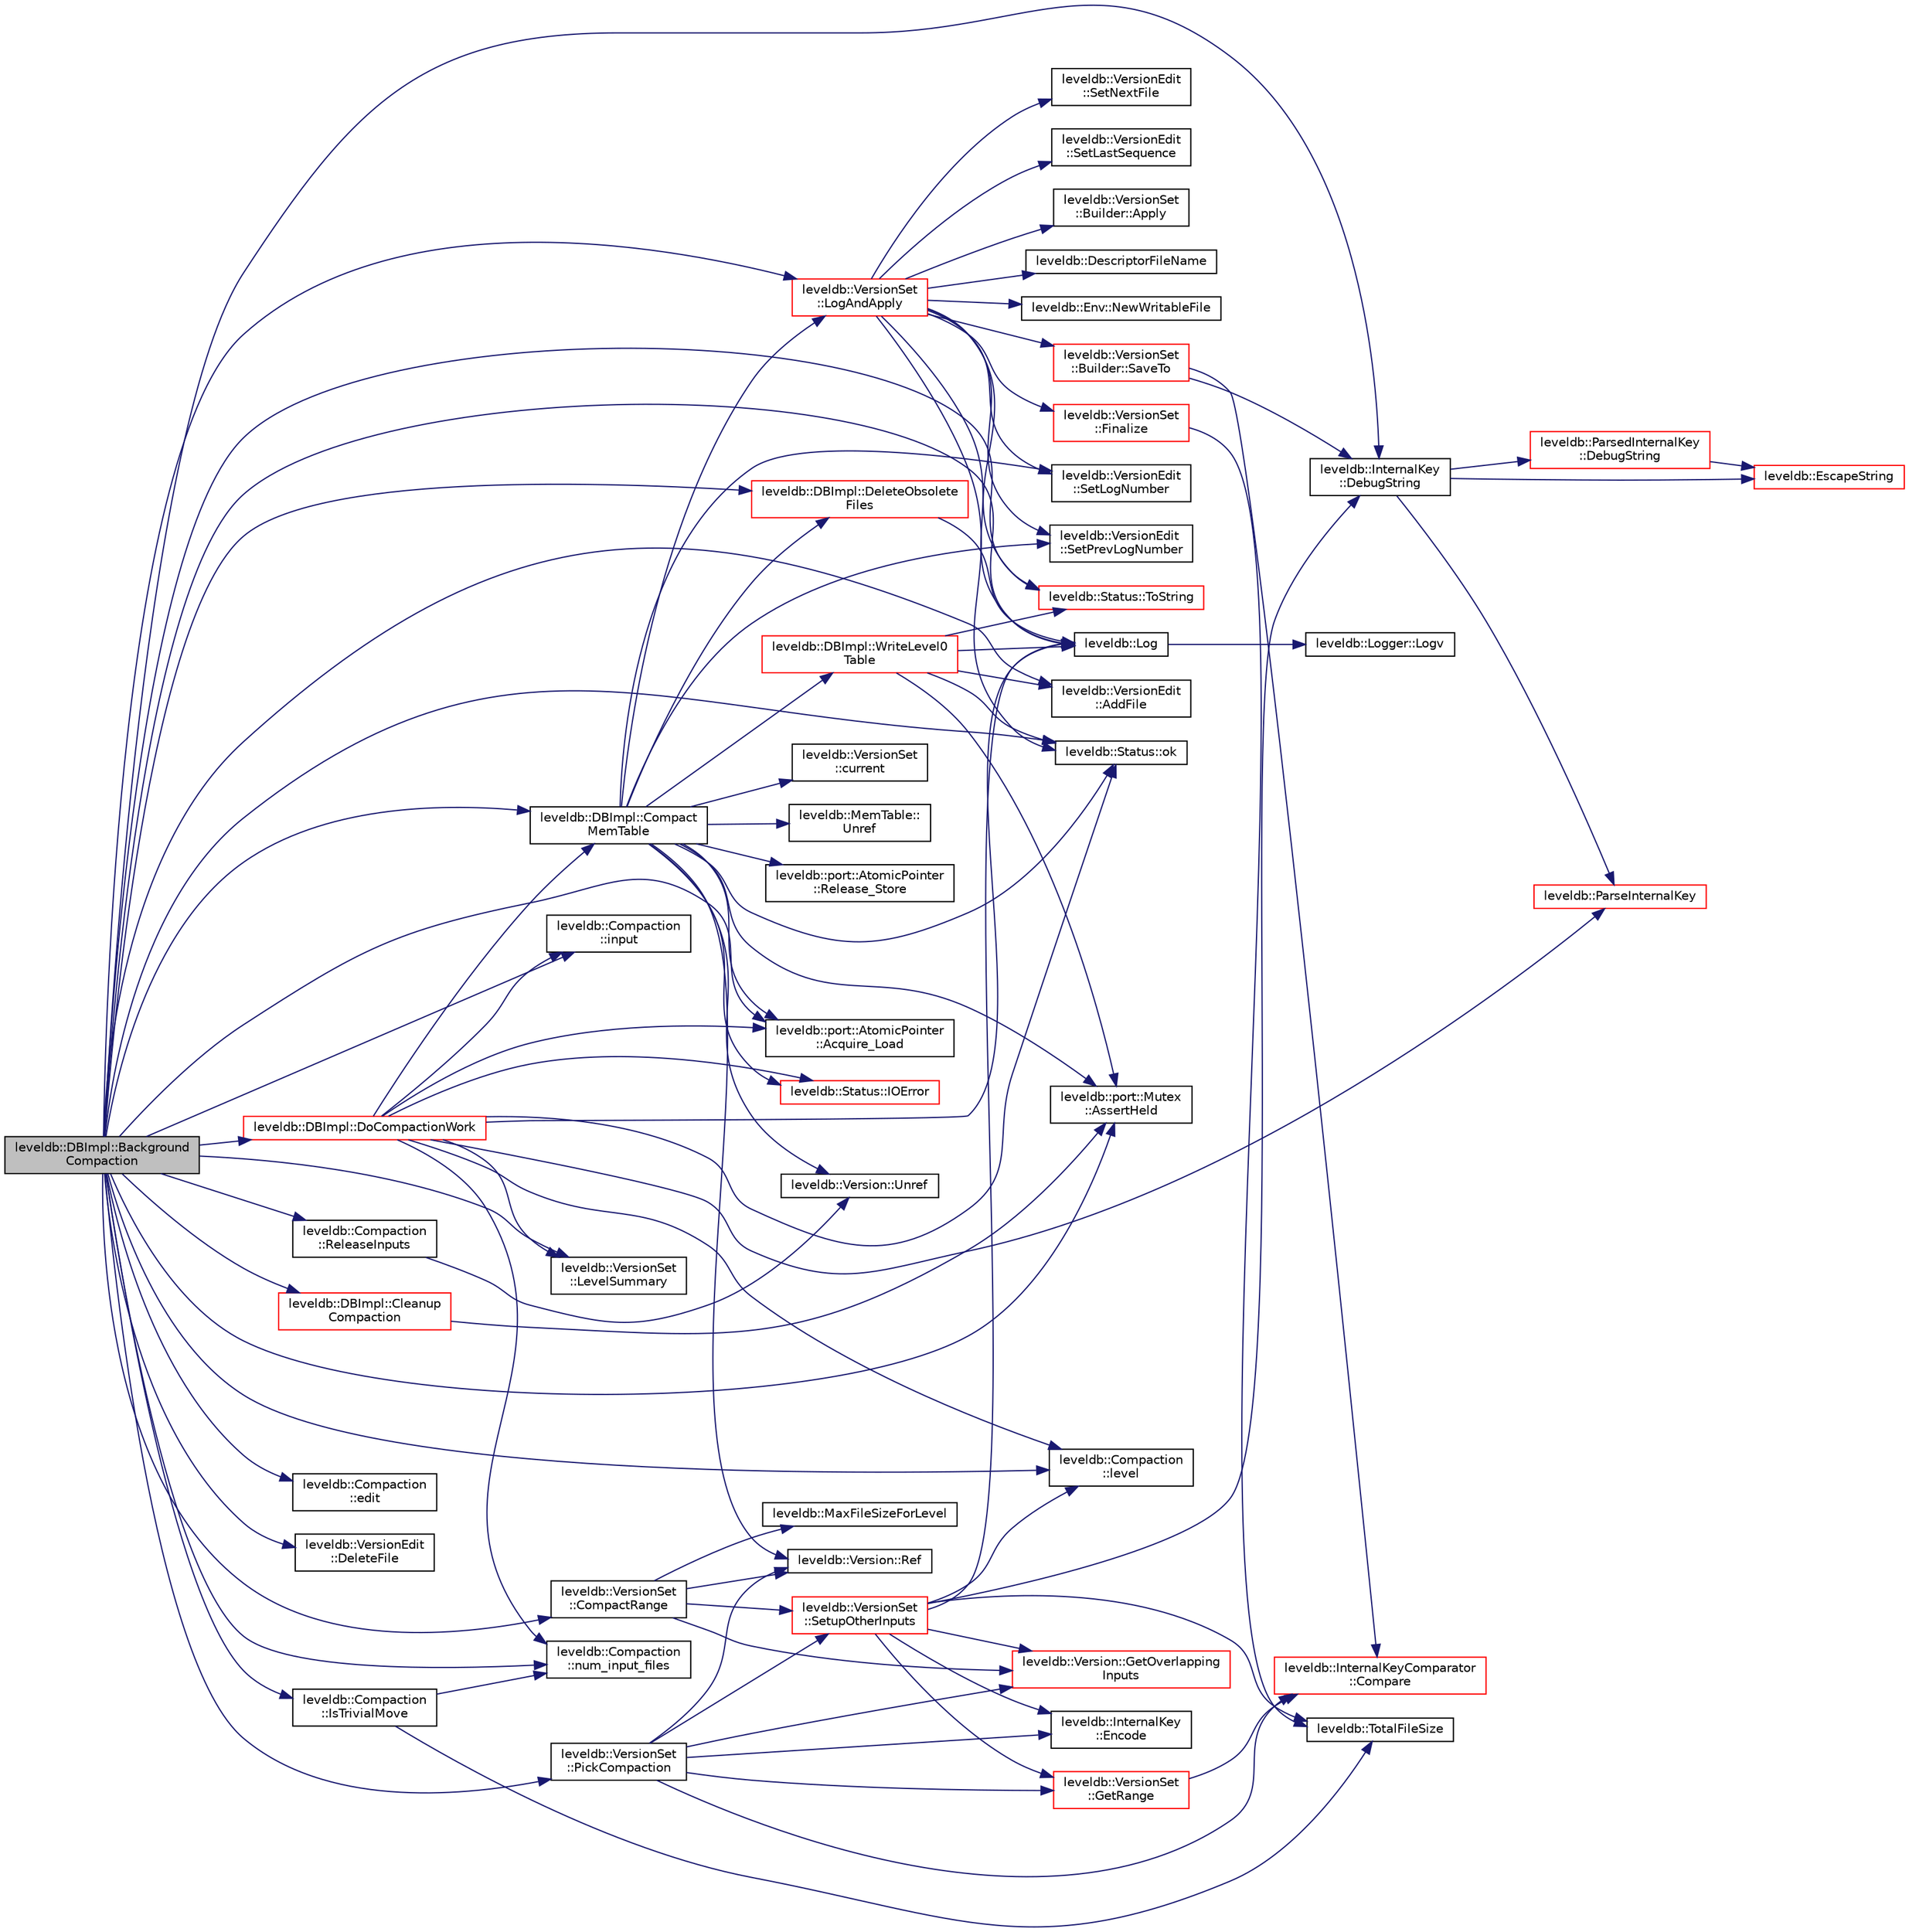 digraph "leveldb::DBImpl::BackgroundCompaction"
{
  edge [fontname="Helvetica",fontsize="10",labelfontname="Helvetica",labelfontsize="10"];
  node [fontname="Helvetica",fontsize="10",shape=record];
  rankdir="LR";
  Node1 [label="leveldb::DBImpl::Background\lCompaction",height=0.2,width=0.4,color="black", fillcolor="grey75", style="filled" fontcolor="black"];
  Node1 -> Node2 [color="midnightblue",fontsize="10",style="solid"];
  Node2 [label="leveldb::port::Mutex\l::AssertHeld",height=0.2,width=0.4,color="black", fillcolor="white", style="filled",URL="$classleveldb_1_1port_1_1_mutex.html#a9793393529f59bbb4adaf152bbbab42c"];
  Node1 -> Node3 [color="midnightblue",fontsize="10",style="solid"];
  Node3 [label="leveldb::DBImpl::Compact\lMemTable",height=0.2,width=0.4,color="black", fillcolor="white", style="filled",URL="$classleveldb_1_1_d_b_impl.html#affe08e583b60dc854760d60f63db9364"];
  Node3 -> Node2 [color="midnightblue",fontsize="10",style="solid"];
  Node3 -> Node4 [color="midnightblue",fontsize="10",style="solid"];
  Node4 [label="leveldb::VersionSet\l::current",height=0.2,width=0.4,color="black", fillcolor="white", style="filled",URL="$classleveldb_1_1_version_set.html#a500747b987e66c51116287f26cfd028c"];
  Node3 -> Node5 [color="midnightblue",fontsize="10",style="solid"];
  Node5 [label="leveldb::Version::Ref",height=0.2,width=0.4,color="black", fillcolor="white", style="filled",URL="$classleveldb_1_1_version.html#ad237b446c7f7d9e63c4b7c162d6f0064"];
  Node3 -> Node6 [color="midnightblue",fontsize="10",style="solid"];
  Node6 [label="leveldb::DBImpl::WriteLevel0\lTable",height=0.2,width=0.4,color="red", fillcolor="white", style="filled",URL="$classleveldb_1_1_d_b_impl.html#a6b1b87947df08e63ea9389722f943943"];
  Node6 -> Node2 [color="midnightblue",fontsize="10",style="solid"];
  Node6 -> Node7 [color="midnightblue",fontsize="10",style="solid"];
  Node7 [label="leveldb::Log",height=0.2,width=0.4,color="black", fillcolor="white", style="filled",URL="$namespaceleveldb.html#aeba9623ceee38be99bed2bc1ae082954"];
  Node7 -> Node8 [color="midnightblue",fontsize="10",style="solid"];
  Node8 [label="leveldb::Logger::Logv",height=0.2,width=0.4,color="black", fillcolor="white", style="filled",URL="$classleveldb_1_1_logger.html#a408e238a0028a45e9cc7aec6ad2277c5"];
  Node6 -> Node9 [color="midnightblue",fontsize="10",style="solid"];
  Node9 [label="leveldb::Status::ToString",height=0.2,width=0.4,color="red", fillcolor="white", style="filled",URL="$classleveldb_1_1_status.html#aa8b56d8fe2cd1873778de5d1e5407866"];
  Node6 -> Node10 [color="midnightblue",fontsize="10",style="solid"];
  Node10 [label="leveldb::Status::ok",height=0.2,width=0.4,color="black", fillcolor="white", style="filled",URL="$classleveldb_1_1_status.html#ab31e89a858c766716e3dc952be857c65"];
  Node6 -> Node11 [color="midnightblue",fontsize="10",style="solid"];
  Node11 [label="leveldb::VersionEdit\l::AddFile",height=0.2,width=0.4,color="black", fillcolor="white", style="filled",URL="$classleveldb_1_1_version_edit.html#a4cd5cc92761b7ae5b5f9cff46cb88263"];
  Node3 -> Node12 [color="midnightblue",fontsize="10",style="solid"];
  Node12 [label="leveldb::Version::Unref",height=0.2,width=0.4,color="black", fillcolor="white", style="filled",URL="$classleveldb_1_1_version.html#a3f623697f625d4740d5b273c0bf6223a"];
  Node3 -> Node10 [color="midnightblue",fontsize="10",style="solid"];
  Node3 -> Node13 [color="midnightblue",fontsize="10",style="solid"];
  Node13 [label="leveldb::port::AtomicPointer\l::Acquire_Load",height=0.2,width=0.4,color="black", fillcolor="white", style="filled",URL="$classleveldb_1_1port_1_1_atomic_pointer.html#a25b7cd07f114f6e59278d5523aff6140"];
  Node3 -> Node14 [color="midnightblue",fontsize="10",style="solid"];
  Node14 [label="leveldb::Status::IOError",height=0.2,width=0.4,color="red", fillcolor="white", style="filled",URL="$classleveldb_1_1_status.html#ada6143081d41803808f77287153f96b7"];
  Node3 -> Node15 [color="midnightblue",fontsize="10",style="solid"];
  Node15 [label="leveldb::VersionEdit\l::SetPrevLogNumber",height=0.2,width=0.4,color="black", fillcolor="white", style="filled",URL="$classleveldb_1_1_version_edit.html#ac1b5689f62e7a8f63c4eefa437a4f2f3"];
  Node3 -> Node16 [color="midnightblue",fontsize="10",style="solid"];
  Node16 [label="leveldb::VersionEdit\l::SetLogNumber",height=0.2,width=0.4,color="black", fillcolor="white", style="filled",URL="$classleveldb_1_1_version_edit.html#a47e5c58d34b0e27dc8990687e0c5477a"];
  Node3 -> Node17 [color="midnightblue",fontsize="10",style="solid"];
  Node17 [label="leveldb::VersionSet\l::LogAndApply",height=0.2,width=0.4,color="red", fillcolor="white", style="filled",URL="$classleveldb_1_1_version_set.html#ac1d014901be7095ace1aaec0cf391fb6"];
  Node17 -> Node16 [color="midnightblue",fontsize="10",style="solid"];
  Node17 -> Node15 [color="midnightblue",fontsize="10",style="solid"];
  Node17 -> Node18 [color="midnightblue",fontsize="10",style="solid"];
  Node18 [label="leveldb::VersionEdit\l::SetNextFile",height=0.2,width=0.4,color="black", fillcolor="white", style="filled",URL="$classleveldb_1_1_version_edit.html#a4c104515adf573be0ead29e6835f14fb"];
  Node17 -> Node19 [color="midnightblue",fontsize="10",style="solid"];
  Node19 [label="leveldb::VersionEdit\l::SetLastSequence",height=0.2,width=0.4,color="black", fillcolor="white", style="filled",URL="$classleveldb_1_1_version_edit.html#abd6e841ed400672d33d26f4b187a66bf"];
  Node17 -> Node20 [color="midnightblue",fontsize="10",style="solid"];
  Node20 [label="leveldb::VersionSet\l::Builder::Apply",height=0.2,width=0.4,color="black", fillcolor="white", style="filled",URL="$classleveldb_1_1_version_set_1_1_builder.html#aef505b4363ebc56b8fa5deb55087993f"];
  Node17 -> Node21 [color="midnightblue",fontsize="10",style="solid"];
  Node21 [label="leveldb::VersionSet\l::Builder::SaveTo",height=0.2,width=0.4,color="red", fillcolor="white", style="filled",URL="$classleveldb_1_1_version_set_1_1_builder.html#a429b23cc022cac08ab2ba880ac5803d1"];
  Node21 -> Node22 [color="midnightblue",fontsize="10",style="solid"];
  Node22 [label="leveldb::InternalKeyComparator\l::Compare",height=0.2,width=0.4,color="red", fillcolor="white", style="filled",URL="$classleveldb_1_1_internal_key_comparator.html#a6469a0d67a9025173d31ec6e1cd5f80e"];
  Node21 -> Node23 [color="midnightblue",fontsize="10",style="solid"];
  Node23 [label="leveldb::InternalKey\l::DebugString",height=0.2,width=0.4,color="black", fillcolor="white", style="filled",URL="$classleveldb_1_1_internal_key.html#a737053e1b02c3eb8361e960f7fe5befb"];
  Node23 -> Node24 [color="midnightblue",fontsize="10",style="solid"];
  Node24 [label="leveldb::ParseInternalKey",height=0.2,width=0.4,color="red", fillcolor="white", style="filled",URL="$namespaceleveldb.html#a5a173b622e86c7a2f9beae3ac8818ac3"];
  Node23 -> Node25 [color="midnightblue",fontsize="10",style="solid"];
  Node25 [label="leveldb::ParsedInternalKey\l::DebugString",height=0.2,width=0.4,color="red", fillcolor="white", style="filled",URL="$structleveldb_1_1_parsed_internal_key.html#abda4655ea6857f75dcb8f409873207d5"];
  Node25 -> Node26 [color="midnightblue",fontsize="10",style="solid"];
  Node26 [label="leveldb::EscapeString",height=0.2,width=0.4,color="red", fillcolor="white", style="filled",URL="$namespaceleveldb.html#a6d50705a37d7459f152f8ad839513a73"];
  Node23 -> Node26 [color="midnightblue",fontsize="10",style="solid"];
  Node17 -> Node27 [color="midnightblue",fontsize="10",style="solid"];
  Node27 [label="leveldb::VersionSet\l::Finalize",height=0.2,width=0.4,color="red", fillcolor="white", style="filled",URL="$classleveldb_1_1_version_set.html#acea7aa4474cbf0efa6dbf21f3ef90d50"];
  Node27 -> Node28 [color="midnightblue",fontsize="10",style="solid"];
  Node28 [label="leveldb::TotalFileSize",height=0.2,width=0.4,color="black", fillcolor="white", style="filled",URL="$namespaceleveldb.html#a8d7291b08be6643bcfb46c475f779f9e"];
  Node17 -> Node29 [color="midnightblue",fontsize="10",style="solid"];
  Node29 [label="leveldb::DescriptorFileName",height=0.2,width=0.4,color="black", fillcolor="white", style="filled",URL="$namespaceleveldb.html#a1ea160b70b18dc85b537e16db3d6ddd0"];
  Node17 -> Node30 [color="midnightblue",fontsize="10",style="solid"];
  Node30 [label="leveldb::Env::NewWritableFile",height=0.2,width=0.4,color="black", fillcolor="white", style="filled",URL="$classleveldb_1_1_env.html#a4566194f3e82fede425fdb5bb355f7de"];
  Node17 -> Node10 [color="midnightblue",fontsize="10",style="solid"];
  Node17 -> Node7 [color="midnightblue",fontsize="10",style="solid"];
  Node17 -> Node9 [color="midnightblue",fontsize="10",style="solid"];
  Node3 -> Node31 [color="midnightblue",fontsize="10",style="solid"];
  Node31 [label="leveldb::MemTable::\lUnref",height=0.2,width=0.4,color="black", fillcolor="white", style="filled",URL="$classleveldb_1_1_mem_table.html#a5dcbf17d1477e6098a30dadd0745cfb2"];
  Node3 -> Node32 [color="midnightblue",fontsize="10",style="solid"];
  Node32 [label="leveldb::port::AtomicPointer\l::Release_Store",height=0.2,width=0.4,color="black", fillcolor="white", style="filled",URL="$classleveldb_1_1port_1_1_atomic_pointer.html#a8dfe51c125f71c09a363dae042be63a7"];
  Node3 -> Node33 [color="midnightblue",fontsize="10",style="solid"];
  Node33 [label="leveldb::DBImpl::DeleteObsolete\lFiles",height=0.2,width=0.4,color="red", fillcolor="white", style="filled",URL="$classleveldb_1_1_d_b_impl.html#a193cbda79a60ec9d3b83991cf7be91cf"];
  Node33 -> Node7 [color="midnightblue",fontsize="10",style="solid"];
  Node1 -> Node34 [color="midnightblue",fontsize="10",style="solid"];
  Node34 [label="leveldb::VersionSet\l::CompactRange",height=0.2,width=0.4,color="black", fillcolor="white", style="filled",URL="$classleveldb_1_1_version_set.html#a3a03f9a6c86e861be314cf8e01f33142"];
  Node34 -> Node35 [color="midnightblue",fontsize="10",style="solid"];
  Node35 [label="leveldb::Version::GetOverlapping\lInputs",height=0.2,width=0.4,color="red", fillcolor="white", style="filled",URL="$classleveldb_1_1_version.html#afd86dffba7ce5229778bddd546517392"];
  Node34 -> Node36 [color="midnightblue",fontsize="10",style="solid"];
  Node36 [label="leveldb::MaxFileSizeForLevel",height=0.2,width=0.4,color="black", fillcolor="white", style="filled",URL="$namespaceleveldb.html#a670e043671728f7aa2dd991c2b2b7139"];
  Node34 -> Node5 [color="midnightblue",fontsize="10",style="solid"];
  Node34 -> Node37 [color="midnightblue",fontsize="10",style="solid"];
  Node37 [label="leveldb::VersionSet\l::SetupOtherInputs",height=0.2,width=0.4,color="red", fillcolor="white", style="filled",URL="$classleveldb_1_1_version_set.html#aa9230d35e8bf13fc2f9b30f2a96f5c8a"];
  Node37 -> Node38 [color="midnightblue",fontsize="10",style="solid"];
  Node38 [label="leveldb::Compaction\l::level",height=0.2,width=0.4,color="black", fillcolor="white", style="filled",URL="$classleveldb_1_1_compaction.html#aaf72769cc8dabece3e513399425f91fa"];
  Node37 -> Node39 [color="midnightblue",fontsize="10",style="solid"];
  Node39 [label="leveldb::VersionSet\l::GetRange",height=0.2,width=0.4,color="red", fillcolor="white", style="filled",URL="$classleveldb_1_1_version_set.html#a4bba8e7761e985933a27ad44ec98f70d"];
  Node39 -> Node22 [color="midnightblue",fontsize="10",style="solid"];
  Node37 -> Node35 [color="midnightblue",fontsize="10",style="solid"];
  Node37 -> Node28 [color="midnightblue",fontsize="10",style="solid"];
  Node37 -> Node7 [color="midnightblue",fontsize="10",style="solid"];
  Node37 -> Node23 [color="midnightblue",fontsize="10",style="solid"];
  Node37 -> Node40 [color="midnightblue",fontsize="10",style="solid"];
  Node40 [label="leveldb::InternalKey\l::Encode",height=0.2,width=0.4,color="black", fillcolor="white", style="filled",URL="$classleveldb_1_1_internal_key.html#aed986eb7cb360bd6955097235ad267b6"];
  Node1 -> Node41 [color="midnightblue",fontsize="10",style="solid"];
  Node41 [label="leveldb::Compaction\l::input",height=0.2,width=0.4,color="black", fillcolor="white", style="filled",URL="$classleveldb_1_1_compaction.html#a989d147c33f2993d4503c56ea0ee3a78"];
  Node1 -> Node42 [color="midnightblue",fontsize="10",style="solid"];
  Node42 [label="leveldb::Compaction\l::num_input_files",height=0.2,width=0.4,color="black", fillcolor="white", style="filled",URL="$classleveldb_1_1_compaction.html#a75bcfebad0f838380ef7f63dc083e992"];
  Node1 -> Node7 [color="midnightblue",fontsize="10",style="solid"];
  Node1 -> Node23 [color="midnightblue",fontsize="10",style="solid"];
  Node1 -> Node43 [color="midnightblue",fontsize="10",style="solid"];
  Node43 [label="leveldb::VersionSet\l::PickCompaction",height=0.2,width=0.4,color="black", fillcolor="white", style="filled",URL="$classleveldb_1_1_version_set.html#a1cdc6a05e0a7df9f29b5bccd485a0219"];
  Node43 -> Node22 [color="midnightblue",fontsize="10",style="solid"];
  Node43 -> Node40 [color="midnightblue",fontsize="10",style="solid"];
  Node43 -> Node5 [color="midnightblue",fontsize="10",style="solid"];
  Node43 -> Node39 [color="midnightblue",fontsize="10",style="solid"];
  Node43 -> Node35 [color="midnightblue",fontsize="10",style="solid"];
  Node43 -> Node37 [color="midnightblue",fontsize="10",style="solid"];
  Node1 -> Node44 [color="midnightblue",fontsize="10",style="solid"];
  Node44 [label="leveldb::Compaction\l::IsTrivialMove",height=0.2,width=0.4,color="black", fillcolor="white", style="filled",URL="$classleveldb_1_1_compaction.html#a9d88e4a33ba63749cb0f0f04fbc74968"];
  Node44 -> Node42 [color="midnightblue",fontsize="10",style="solid"];
  Node44 -> Node28 [color="midnightblue",fontsize="10",style="solid"];
  Node1 -> Node45 [color="midnightblue",fontsize="10",style="solid"];
  Node45 [label="leveldb::Compaction\l::edit",height=0.2,width=0.4,color="black", fillcolor="white", style="filled",URL="$classleveldb_1_1_compaction.html#a122e4f7b4fdb6c0d1862624742b34b3d"];
  Node1 -> Node46 [color="midnightblue",fontsize="10",style="solid"];
  Node46 [label="leveldb::VersionEdit\l::DeleteFile",height=0.2,width=0.4,color="black", fillcolor="white", style="filled",URL="$classleveldb_1_1_version_edit.html#ac222bfd1055114d57aadbd124f24ad0c"];
  Node1 -> Node38 [color="midnightblue",fontsize="10",style="solid"];
  Node1 -> Node11 [color="midnightblue",fontsize="10",style="solid"];
  Node1 -> Node17 [color="midnightblue",fontsize="10",style="solid"];
  Node1 -> Node9 [color="midnightblue",fontsize="10",style="solid"];
  Node1 -> Node47 [color="midnightblue",fontsize="10",style="solid"];
  Node47 [label="leveldb::VersionSet\l::LevelSummary",height=0.2,width=0.4,color="black", fillcolor="white", style="filled",URL="$classleveldb_1_1_version_set.html#abc156e2c0a7f2d0ef4a14b6f27a382a3"];
  Node1 -> Node48 [color="midnightblue",fontsize="10",style="solid"];
  Node48 [label="leveldb::DBImpl::DoCompactionWork",height=0.2,width=0.4,color="red", fillcolor="white", style="filled",URL="$classleveldb_1_1_d_b_impl.html#a75d505d0959b9efda825cf07b078d0c6"];
  Node48 -> Node7 [color="midnightblue",fontsize="10",style="solid"];
  Node48 -> Node42 [color="midnightblue",fontsize="10",style="solid"];
  Node48 -> Node38 [color="midnightblue",fontsize="10",style="solid"];
  Node48 -> Node13 [color="midnightblue",fontsize="10",style="solid"];
  Node48 -> Node3 [color="midnightblue",fontsize="10",style="solid"];
  Node48 -> Node10 [color="midnightblue",fontsize="10",style="solid"];
  Node48 -> Node24 [color="midnightblue",fontsize="10",style="solid"];
  Node48 -> Node14 [color="midnightblue",fontsize="10",style="solid"];
  Node48 -> Node41 [color="midnightblue",fontsize="10",style="solid"];
  Node48 -> Node47 [color="midnightblue",fontsize="10",style="solid"];
  Node1 -> Node49 [color="midnightblue",fontsize="10",style="solid"];
  Node49 [label="leveldb::DBImpl::Cleanup\lCompaction",height=0.2,width=0.4,color="red", fillcolor="white", style="filled",URL="$classleveldb_1_1_d_b_impl.html#ac92ebc16dda9d49a3e4cf085f5798c54"];
  Node49 -> Node2 [color="midnightblue",fontsize="10",style="solid"];
  Node1 -> Node50 [color="midnightblue",fontsize="10",style="solid"];
  Node50 [label="leveldb::Compaction\l::ReleaseInputs",height=0.2,width=0.4,color="black", fillcolor="white", style="filled",URL="$classleveldb_1_1_compaction.html#a87ec90747d22dce0d103149db1ecf709"];
  Node50 -> Node12 [color="midnightblue",fontsize="10",style="solid"];
  Node1 -> Node33 [color="midnightblue",fontsize="10",style="solid"];
  Node1 -> Node10 [color="midnightblue",fontsize="10",style="solid"];
  Node1 -> Node13 [color="midnightblue",fontsize="10",style="solid"];
}
